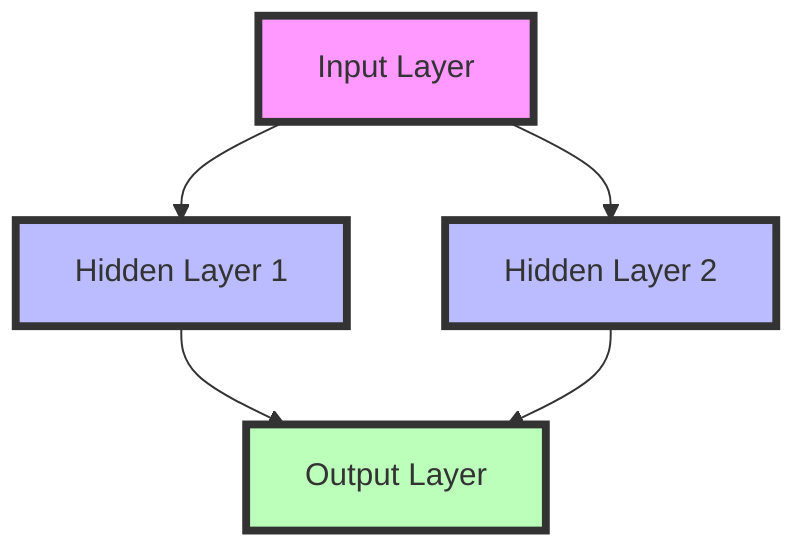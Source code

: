 graph TB
    I[Input Layer] --> H1[Hidden Layer 1]
    I --> H2[Hidden Layer 2]
    H1 --> O[Output Layer]
    H2 --> O
    style I fill:#f9f,stroke:#333,stroke-width:4px
    style H1 fill:#bbf,stroke:#333,stroke-width:4px
    style H2 fill:#bbf,stroke:#333,stroke-width:4px
    style O fill:#bfb,stroke:#333,stroke-width:4px